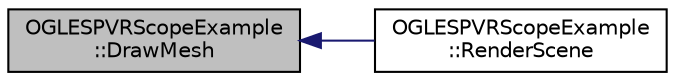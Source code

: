 digraph "OGLESPVRScopeExample::DrawMesh"
{
  edge [fontname="Helvetica",fontsize="10",labelfontname="Helvetica",labelfontsize="10"];
  node [fontname="Helvetica",fontsize="10",shape=record];
  rankdir="LR";
  Node1 [label="OGLESPVRScopeExample\l::DrawMesh",height=0.2,width=0.4,color="black", fillcolor="grey75", style="filled", fontcolor="black"];
  Node1 -> Node2 [dir="back",color="midnightblue",fontsize="10",style="solid"];
  Node2 [label="OGLESPVRScopeExample\l::RenderScene",height=0.2,width=0.4,color="black", fillcolor="white", style="filled",URL="$class_o_g_l_e_s_p_v_r_scope_example.html#a49fd8cbdfc86bf7d8c8daab7511e7377"];
}
